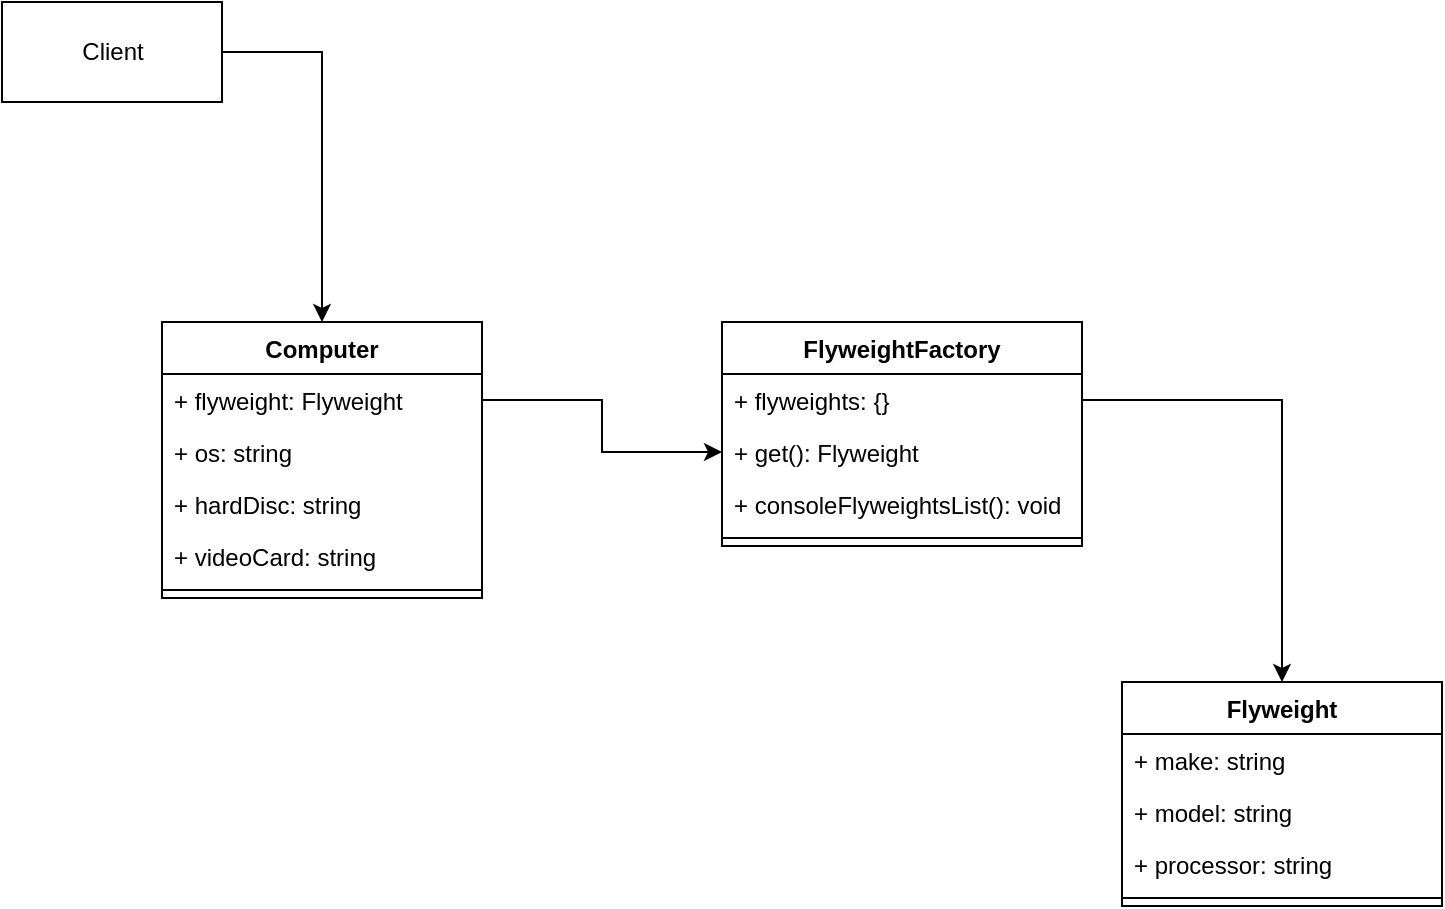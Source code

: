 <mxfile version="14.6.13" type="device"><diagram id="WxjNSvYa2TQlSa9P2P5j" name="Страница 1"><mxGraphModel dx="1086" dy="806" grid="1" gridSize="10" guides="1" tooltips="1" connect="1" arrows="1" fold="1" page="1" pageScale="1" pageWidth="827" pageHeight="1169" math="0" shadow="0"><root><mxCell id="0"/><mxCell id="1" parent="0"/><mxCell id="BtWPogg0gvBAPAqwgM6t-1" value="Flyweight" style="swimlane;fontStyle=1;align=center;verticalAlign=top;childLayout=stackLayout;horizontal=1;startSize=26;horizontalStack=0;resizeParent=1;resizeParentMax=0;resizeLast=0;collapsible=1;marginBottom=0;" vertex="1" parent="1"><mxGeometry x="580" y="550" width="160" height="112" as="geometry"/></mxCell><mxCell id="BtWPogg0gvBAPAqwgM6t-2" value="+ make: string" style="text;strokeColor=none;fillColor=none;align=left;verticalAlign=top;spacingLeft=4;spacingRight=4;overflow=hidden;rotatable=0;points=[[0,0.5],[1,0.5]];portConstraint=eastwest;" vertex="1" parent="BtWPogg0gvBAPAqwgM6t-1"><mxGeometry y="26" width="160" height="26" as="geometry"/></mxCell><mxCell id="BtWPogg0gvBAPAqwgM6t-5" value="+ model: string" style="text;strokeColor=none;fillColor=none;align=left;verticalAlign=top;spacingLeft=4;spacingRight=4;overflow=hidden;rotatable=0;points=[[0,0.5],[1,0.5]];portConstraint=eastwest;" vertex="1" parent="BtWPogg0gvBAPAqwgM6t-1"><mxGeometry y="52" width="160" height="26" as="geometry"/></mxCell><mxCell id="BtWPogg0gvBAPAqwgM6t-6" value="+ processor: string" style="text;strokeColor=none;fillColor=none;align=left;verticalAlign=top;spacingLeft=4;spacingRight=4;overflow=hidden;rotatable=0;points=[[0,0.5],[1,0.5]];portConstraint=eastwest;" vertex="1" parent="BtWPogg0gvBAPAqwgM6t-1"><mxGeometry y="78" width="160" height="26" as="geometry"/></mxCell><mxCell id="BtWPogg0gvBAPAqwgM6t-3" value="" style="line;strokeWidth=1;fillColor=none;align=left;verticalAlign=middle;spacingTop=-1;spacingLeft=3;spacingRight=3;rotatable=0;labelPosition=right;points=[];portConstraint=eastwest;" vertex="1" parent="BtWPogg0gvBAPAqwgM6t-1"><mxGeometry y="104" width="160" height="8" as="geometry"/></mxCell><mxCell id="BtWPogg0gvBAPAqwgM6t-7" value="FlyweightFactory" style="swimlane;fontStyle=1;align=center;verticalAlign=top;childLayout=stackLayout;horizontal=1;startSize=26;horizontalStack=0;resizeParent=1;resizeParentMax=0;resizeLast=0;collapsible=1;marginBottom=0;" vertex="1" parent="1"><mxGeometry x="380" y="370" width="180" height="112" as="geometry"/></mxCell><mxCell id="BtWPogg0gvBAPAqwgM6t-8" value="+ flyweights: {}" style="text;strokeColor=none;fillColor=none;align=left;verticalAlign=top;spacingLeft=4;spacingRight=4;overflow=hidden;rotatable=0;points=[[0,0.5],[1,0.5]];portConstraint=eastwest;" vertex="1" parent="BtWPogg0gvBAPAqwgM6t-7"><mxGeometry y="26" width="180" height="26" as="geometry"/></mxCell><mxCell id="BtWPogg0gvBAPAqwgM6t-9" value="+ get(): Flyweight" style="text;strokeColor=none;fillColor=none;align=left;verticalAlign=top;spacingLeft=4;spacingRight=4;overflow=hidden;rotatable=0;points=[[0,0.5],[1,0.5]];portConstraint=eastwest;" vertex="1" parent="BtWPogg0gvBAPAqwgM6t-7"><mxGeometry y="52" width="180" height="26" as="geometry"/></mxCell><mxCell id="BtWPogg0gvBAPAqwgM6t-10" value="+ consoleFlyweightsList(): void" style="text;strokeColor=none;fillColor=none;align=left;verticalAlign=top;spacingLeft=4;spacingRight=4;overflow=hidden;rotatable=0;points=[[0,0.5],[1,0.5]];portConstraint=eastwest;" vertex="1" parent="BtWPogg0gvBAPAqwgM6t-7"><mxGeometry y="78" width="180" height="26" as="geometry"/></mxCell><mxCell id="BtWPogg0gvBAPAqwgM6t-11" value="" style="line;strokeWidth=1;fillColor=none;align=left;verticalAlign=middle;spacingTop=-1;spacingLeft=3;spacingRight=3;rotatable=0;labelPosition=right;points=[];portConstraint=eastwest;" vertex="1" parent="BtWPogg0gvBAPAqwgM6t-7"><mxGeometry y="104" width="180" height="8" as="geometry"/></mxCell><mxCell id="BtWPogg0gvBAPAqwgM6t-12" value="Computer" style="swimlane;fontStyle=1;align=center;verticalAlign=top;childLayout=stackLayout;horizontal=1;startSize=26;horizontalStack=0;resizeParent=1;resizeParentMax=0;resizeLast=0;collapsible=1;marginBottom=0;" vertex="1" parent="1"><mxGeometry x="100" y="370" width="160" height="138" as="geometry"/></mxCell><mxCell id="BtWPogg0gvBAPAqwgM6t-13" value="+ flyweight: Flyweight" style="text;strokeColor=none;fillColor=none;align=left;verticalAlign=top;spacingLeft=4;spacingRight=4;overflow=hidden;rotatable=0;points=[[0,0.5],[1,0.5]];portConstraint=eastwest;" vertex="1" parent="BtWPogg0gvBAPAqwgM6t-12"><mxGeometry y="26" width="160" height="26" as="geometry"/></mxCell><mxCell id="BtWPogg0gvBAPAqwgM6t-14" value="+ os: string" style="text;strokeColor=none;fillColor=none;align=left;verticalAlign=top;spacingLeft=4;spacingRight=4;overflow=hidden;rotatable=0;points=[[0,0.5],[1,0.5]];portConstraint=eastwest;" vertex="1" parent="BtWPogg0gvBAPAqwgM6t-12"><mxGeometry y="52" width="160" height="26" as="geometry"/></mxCell><mxCell id="BtWPogg0gvBAPAqwgM6t-15" value="+ hardDisc: string" style="text;strokeColor=none;fillColor=none;align=left;verticalAlign=top;spacingLeft=4;spacingRight=4;overflow=hidden;rotatable=0;points=[[0,0.5],[1,0.5]];portConstraint=eastwest;" vertex="1" parent="BtWPogg0gvBAPAqwgM6t-12"><mxGeometry y="78" width="160" height="26" as="geometry"/></mxCell><mxCell id="BtWPogg0gvBAPAqwgM6t-17" value="+ videoCard: string" style="text;strokeColor=none;fillColor=none;align=left;verticalAlign=top;spacingLeft=4;spacingRight=4;overflow=hidden;rotatable=0;points=[[0,0.5],[1,0.5]];portConstraint=eastwest;" vertex="1" parent="BtWPogg0gvBAPAqwgM6t-12"><mxGeometry y="104" width="160" height="26" as="geometry"/></mxCell><mxCell id="BtWPogg0gvBAPAqwgM6t-16" value="" style="line;strokeWidth=1;fillColor=none;align=left;verticalAlign=middle;spacingTop=-1;spacingLeft=3;spacingRight=3;rotatable=0;labelPosition=right;points=[];portConstraint=eastwest;" vertex="1" parent="BtWPogg0gvBAPAqwgM6t-12"><mxGeometry y="130" width="160" height="8" as="geometry"/></mxCell><mxCell id="BtWPogg0gvBAPAqwgM6t-20" style="edgeStyle=orthogonalEdgeStyle;rounded=0;orthogonalLoop=1;jettySize=auto;html=1;exitX=1;exitY=0.5;exitDx=0;exitDy=0;entryX=0.5;entryY=0;entryDx=0;entryDy=0;" edge="1" parent="1" source="BtWPogg0gvBAPAqwgM6t-18" target="BtWPogg0gvBAPAqwgM6t-12"><mxGeometry relative="1" as="geometry"/></mxCell><mxCell id="BtWPogg0gvBAPAqwgM6t-18" value="Client" style="html=1;" vertex="1" parent="1"><mxGeometry x="20" y="210" width="110" height="50" as="geometry"/></mxCell><mxCell id="BtWPogg0gvBAPAqwgM6t-19" style="edgeStyle=orthogonalEdgeStyle;rounded=0;orthogonalLoop=1;jettySize=auto;html=1;exitX=1;exitY=0.5;exitDx=0;exitDy=0;entryX=0;entryY=0.5;entryDx=0;entryDy=0;" edge="1" parent="1" source="BtWPogg0gvBAPAqwgM6t-13" target="BtWPogg0gvBAPAqwgM6t-9"><mxGeometry relative="1" as="geometry"/></mxCell><mxCell id="BtWPogg0gvBAPAqwgM6t-23" style="edgeStyle=orthogonalEdgeStyle;rounded=0;orthogonalLoop=1;jettySize=auto;html=1;exitX=1;exitY=0.5;exitDx=0;exitDy=0;entryX=0.5;entryY=0;entryDx=0;entryDy=0;startArrow=none;startFill=0;endArrow=classic;endFill=1;startSize=14;targetPerimeterSpacing=0;strokeWidth=1;" edge="1" parent="1" source="BtWPogg0gvBAPAqwgM6t-8" target="BtWPogg0gvBAPAqwgM6t-1"><mxGeometry relative="1" as="geometry"/></mxCell></root></mxGraphModel></diagram></mxfile>